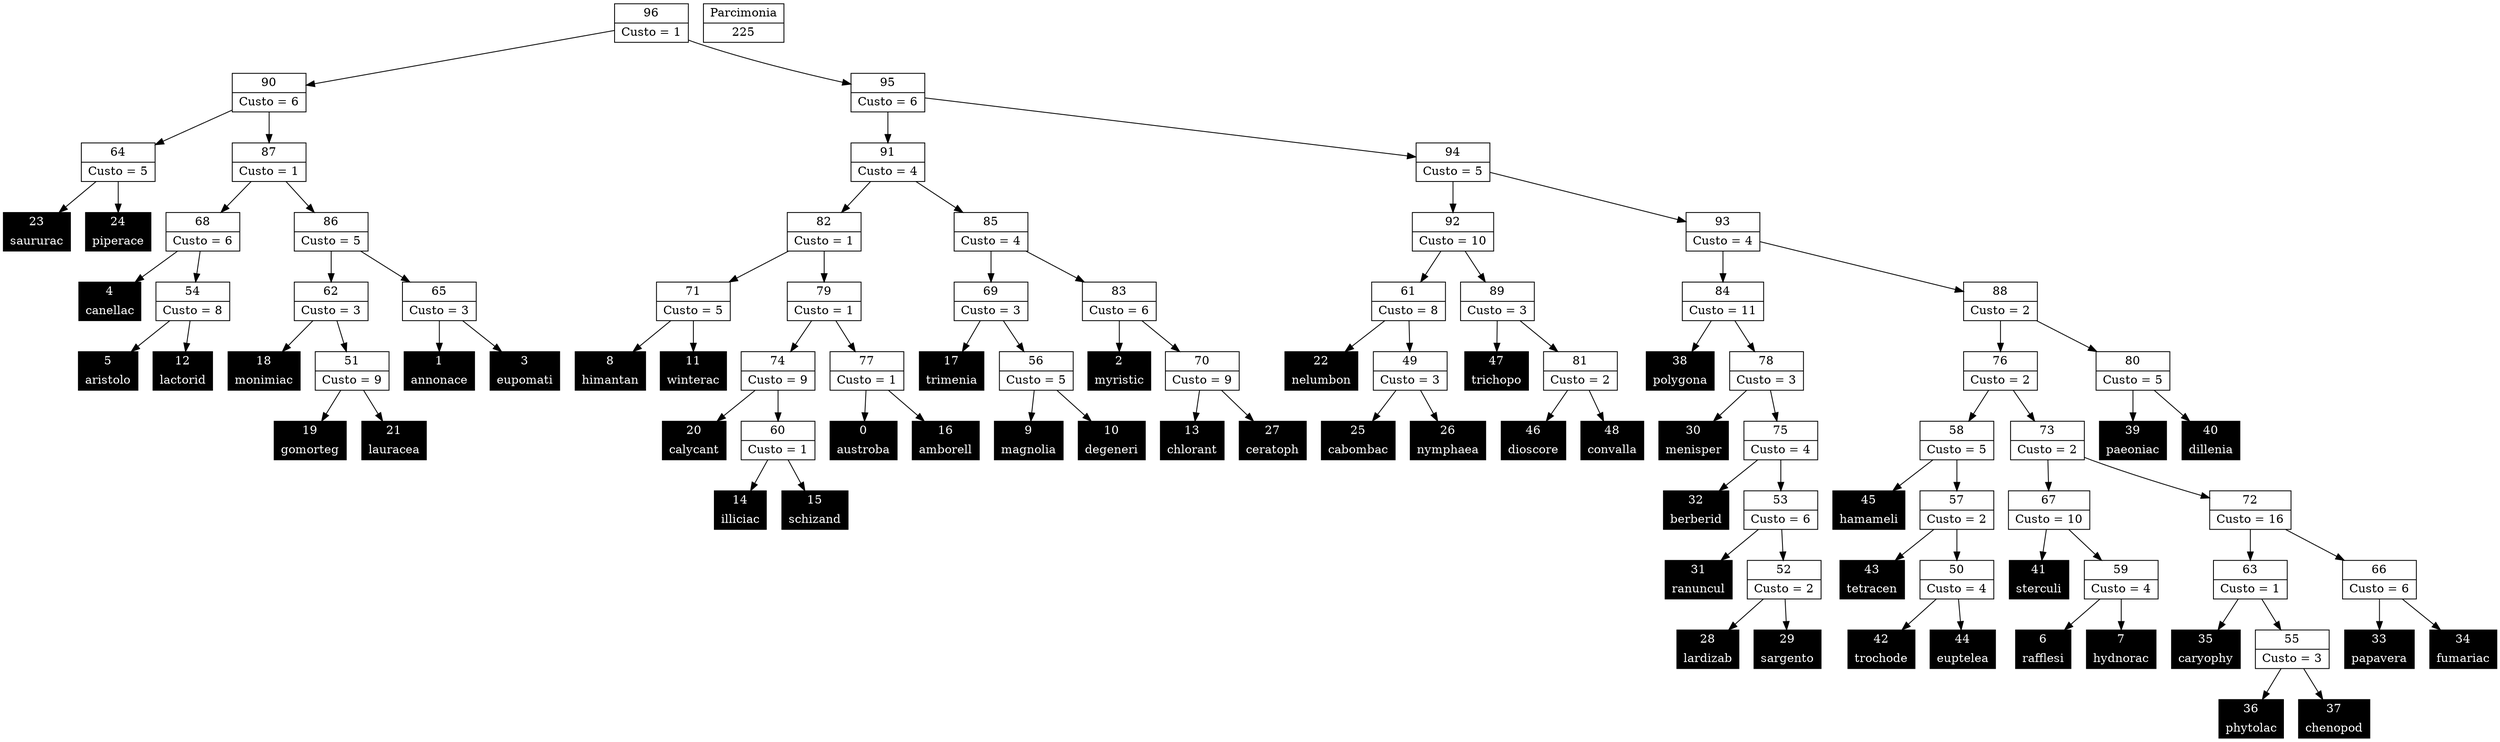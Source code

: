 Digraph G {
0 [shape="record", label="{0 | austroba}",style=filled, color=black, fontcolor=white,fontsize=14, height=0.5]
1 [shape="record", label="{1 | annonace}",style=filled, color=black, fontcolor=white,fontsize=14, height=0.5]
2 [shape="record", label="{2 | myristic}",style=filled, color=black, fontcolor=white,fontsize=14, height=0.5]
3 [shape="record", label="{3 | eupomati}",style=filled, color=black, fontcolor=white,fontsize=14, height=0.5]
4 [shape="record", label="{4 | canellac}",style=filled, color=black, fontcolor=white,fontsize=14, height=0.5]
5 [shape="record", label="{5 | aristolo}",style=filled, color=black, fontcolor=white,fontsize=14, height=0.5]
6 [shape="record", label="{6 | rafflesi}",style=filled, color=black, fontcolor=white,fontsize=14, height=0.5]
7 [shape="record", label="{7 | hydnorac}",style=filled, color=black, fontcolor=white,fontsize=14, height=0.5]
8 [shape="record", label="{8 | himantan}",style=filled, color=black, fontcolor=white,fontsize=14, height=0.5]
9 [shape="record", label="{9 | magnolia}",style=filled, color=black, fontcolor=white,fontsize=14, height=0.5]
10 [shape="record", label="{10 | degeneri}",style=filled, color=black, fontcolor=white,fontsize=14, height=0.5]
11 [shape="record", label="{11 | winterac}",style=filled, color=black, fontcolor=white,fontsize=14, height=0.5]
12 [shape="record", label="{12 | lactorid}",style=filled, color=black, fontcolor=white,fontsize=14, height=0.5]
13 [shape="record", label="{13 | chlorant}",style=filled, color=black, fontcolor=white,fontsize=14, height=0.5]
14 [shape="record", label="{14 | illiciac}",style=filled, color=black, fontcolor=white,fontsize=14, height=0.5]
15 [shape="record", label="{15 | schizand}",style=filled, color=black, fontcolor=white,fontsize=14, height=0.5]
16 [shape="record", label="{16 | amborell}",style=filled, color=black, fontcolor=white,fontsize=14, height=0.5]
17 [shape="record", label="{17 | trimenia}",style=filled, color=black, fontcolor=white,fontsize=14, height=0.5]
18 [shape="record", label="{18 | monimiac}",style=filled, color=black, fontcolor=white,fontsize=14, height=0.5]
19 [shape="record", label="{19 | gomorteg}",style=filled, color=black, fontcolor=white,fontsize=14, height=0.5]
20 [shape="record", label="{20 | calycant}",style=filled, color=black, fontcolor=white,fontsize=14, height=0.5]
21 [shape="record", label="{21 | lauracea}",style=filled, color=black, fontcolor=white,fontsize=14, height=0.5]
22 [shape="record", label="{22 | nelumbon}",style=filled, color=black, fontcolor=white,fontsize=14, height=0.5]
23 [shape="record", label="{23 | saururac}",style=filled, color=black, fontcolor=white,fontsize=14, height=0.5]
24 [shape="record", label="{24 | piperace}",style=filled, color=black, fontcolor=white,fontsize=14, height=0.5]
25 [shape="record", label="{25 | cabombac}",style=filled, color=black, fontcolor=white,fontsize=14, height=0.5]
26 [shape="record", label="{26 | nymphaea}",style=filled, color=black, fontcolor=white,fontsize=14, height=0.5]
27 [shape="record", label="{27 | ceratoph}",style=filled, color=black, fontcolor=white,fontsize=14, height=0.5]
28 [shape="record", label="{28 | lardizab}",style=filled, color=black, fontcolor=white,fontsize=14, height=0.5]
29 [shape="record", label="{29 | sargento}",style=filled, color=black, fontcolor=white,fontsize=14, height=0.5]
30 [shape="record", label="{30 | menisper}",style=filled, color=black, fontcolor=white,fontsize=14, height=0.5]
31 [shape="record", label="{31 | ranuncul}",style=filled, color=black, fontcolor=white,fontsize=14, height=0.5]
32 [shape="record", label="{32 | berberid}",style=filled, color=black, fontcolor=white,fontsize=14, height=0.5]
33 [shape="record", label="{33 | papavera}",style=filled, color=black, fontcolor=white,fontsize=14, height=0.5]
34 [shape="record", label="{34 | fumariac}",style=filled, color=black, fontcolor=white,fontsize=14, height=0.5]
35 [shape="record", label="{35 | caryophy}",style=filled, color=black, fontcolor=white,fontsize=14, height=0.5]
36 [shape="record", label="{36 | phytolac}",style=filled, color=black, fontcolor=white,fontsize=14, height=0.5]
37 [shape="record", label="{37 | chenopod}",style=filled, color=black, fontcolor=white,fontsize=14, height=0.5]
38 [shape="record", label="{38 | polygona}",style=filled, color=black, fontcolor=white,fontsize=14, height=0.5]
39 [shape="record", label="{39 | paeoniac}",style=filled, color=black, fontcolor=white,fontsize=14, height=0.5]
40 [shape="record", label="{40 | dillenia}",style=filled, color=black, fontcolor=white,fontsize=14, height=0.5]
41 [shape="record", label="{41 | sterculi}",style=filled, color=black, fontcolor=white,fontsize=14, height=0.5]
42 [shape="record", label="{42 | trochode}",style=filled, color=black, fontcolor=white,fontsize=14, height=0.5]
43 [shape="record", label="{43 | tetracen}",style=filled, color=black, fontcolor=white,fontsize=14, height=0.5]
44 [shape="record", label="{44 | euptelea}",style=filled, color=black, fontcolor=white,fontsize=14, height=0.5]
45 [shape="record", label="{45 | hamameli}",style=filled, color=black, fontcolor=white,fontsize=14, height=0.5]
46 [shape="record", label="{46 | dioscore}",style=filled, color=black, fontcolor=white,fontsize=14, height=0.5]
47 [shape="record", label="{47 | trichopo}",style=filled, color=black, fontcolor=white,fontsize=14, height=0.5]
48 [shape="record", label="{48 | convalla}",style=filled, color=black, fontcolor=white,fontsize=14, height=0.5]
49 [shape="record", label="{49|Custo = 3}"]
50 [shape="record", label="{50|Custo = 4}"]
51 [shape="record", label="{51|Custo = 9}"]
52 [shape="record", label="{52|Custo = 2}"]
53 [shape="record", label="{53|Custo = 6}"]
54 [shape="record", label="{54|Custo = 8}"]
55 [shape="record", label="{55|Custo = 3}"]
56 [shape="record", label="{56|Custo = 5}"]
57 [shape="record", label="{57|Custo = 2}"]
58 [shape="record", label="{58|Custo = 5}"]
59 [shape="record", label="{59|Custo = 4}"]
60 [shape="record", label="{60|Custo = 1}"]
61 [shape="record", label="{61|Custo = 8}"]
62 [shape="record", label="{62|Custo = 3}"]
63 [shape="record", label="{63|Custo = 1}"]
64 [shape="record", label="{64|Custo = 5}"]
65 [shape="record", label="{65|Custo = 3}"]
66 [shape="record", label="{66|Custo = 6}"]
67 [shape="record", label="{67|Custo = 10}"]
68 [shape="record", label="{68|Custo = 6}"]
69 [shape="record", label="{69|Custo = 3}"]
70 [shape="record", label="{70|Custo = 9}"]
71 [shape="record", label="{71|Custo = 5}"]
72 [shape="record", label="{72|Custo = 16}"]
73 [shape="record", label="{73|Custo = 2}"]
74 [shape="record", label="{74|Custo = 9}"]
75 [shape="record", label="{75|Custo = 4}"]
76 [shape="record", label="{76|Custo = 2}"]
77 [shape="record", label="{77|Custo = 1}"]
78 [shape="record", label="{78|Custo = 3}"]
79 [shape="record", label="{79|Custo = 1}"]
80 [shape="record", label="{80|Custo = 5}"]
81 [shape="record", label="{81|Custo = 2}"]
82 [shape="record", label="{82|Custo = 1}"]
83 [shape="record", label="{83|Custo = 6}"]
84 [shape="record", label="{84|Custo = 11}"]
85 [shape="record", label="{85|Custo = 4}"]
86 [shape="record", label="{86|Custo = 5}"]
87 [shape="record", label="{87|Custo = 1}"]
88 [shape="record", label="{88|Custo = 2}"]
89 [shape="record", label="{89|Custo = 3}"]
90 [shape="record", label="{90|Custo = 6}"]
91 [shape="record", label="{91|Custo = 4}"]
92 [shape="record", label="{92|Custo = 10}"]
93 [shape="record", label="{93|Custo = 4}"]
94 [shape="record", label="{94|Custo = 5}"]
95 [shape="record", label="{95|Custo = 6}"]
96 [shape="record", label="{96|Custo = 1}"]

49->26
49->25
50->44
50->42
51->21
51->19
52->29
52->28
53->52
53->31
54->12
54->5
55->37
55->36
56->10
56->9
57->50
57->43
58->57
58->45
59->7
59->6
60->15
60->14
61->49
61->22
62->51
62->18
63->55
63->35
64->24
64->23
65->3
65->1
66->34
66->33
67->59
67->41
68->54
68->4
69->56
69->17
70->27
70->13
71->11
71->8
72->66
72->63
73->72
73->67
74->60
74->20
75->53
75->32
76->73
76->58
77->16
77->0
78->75
78->30
79->77
79->74
80->40
80->39
81->48
81->46
82->79
82->71
83->70
83->2
84->78
84->38
85->83
85->69
86->65
86->62
87->86
87->68
88->80
88->76
89->81
89->47
90->87
90->64
91->85
91->82
92->89
92->61
93->88
93->84
94->93
94->92
95->94
95->91
96->95
96->90

225 [shape="record", label="{Parcimonia|225}"]
}